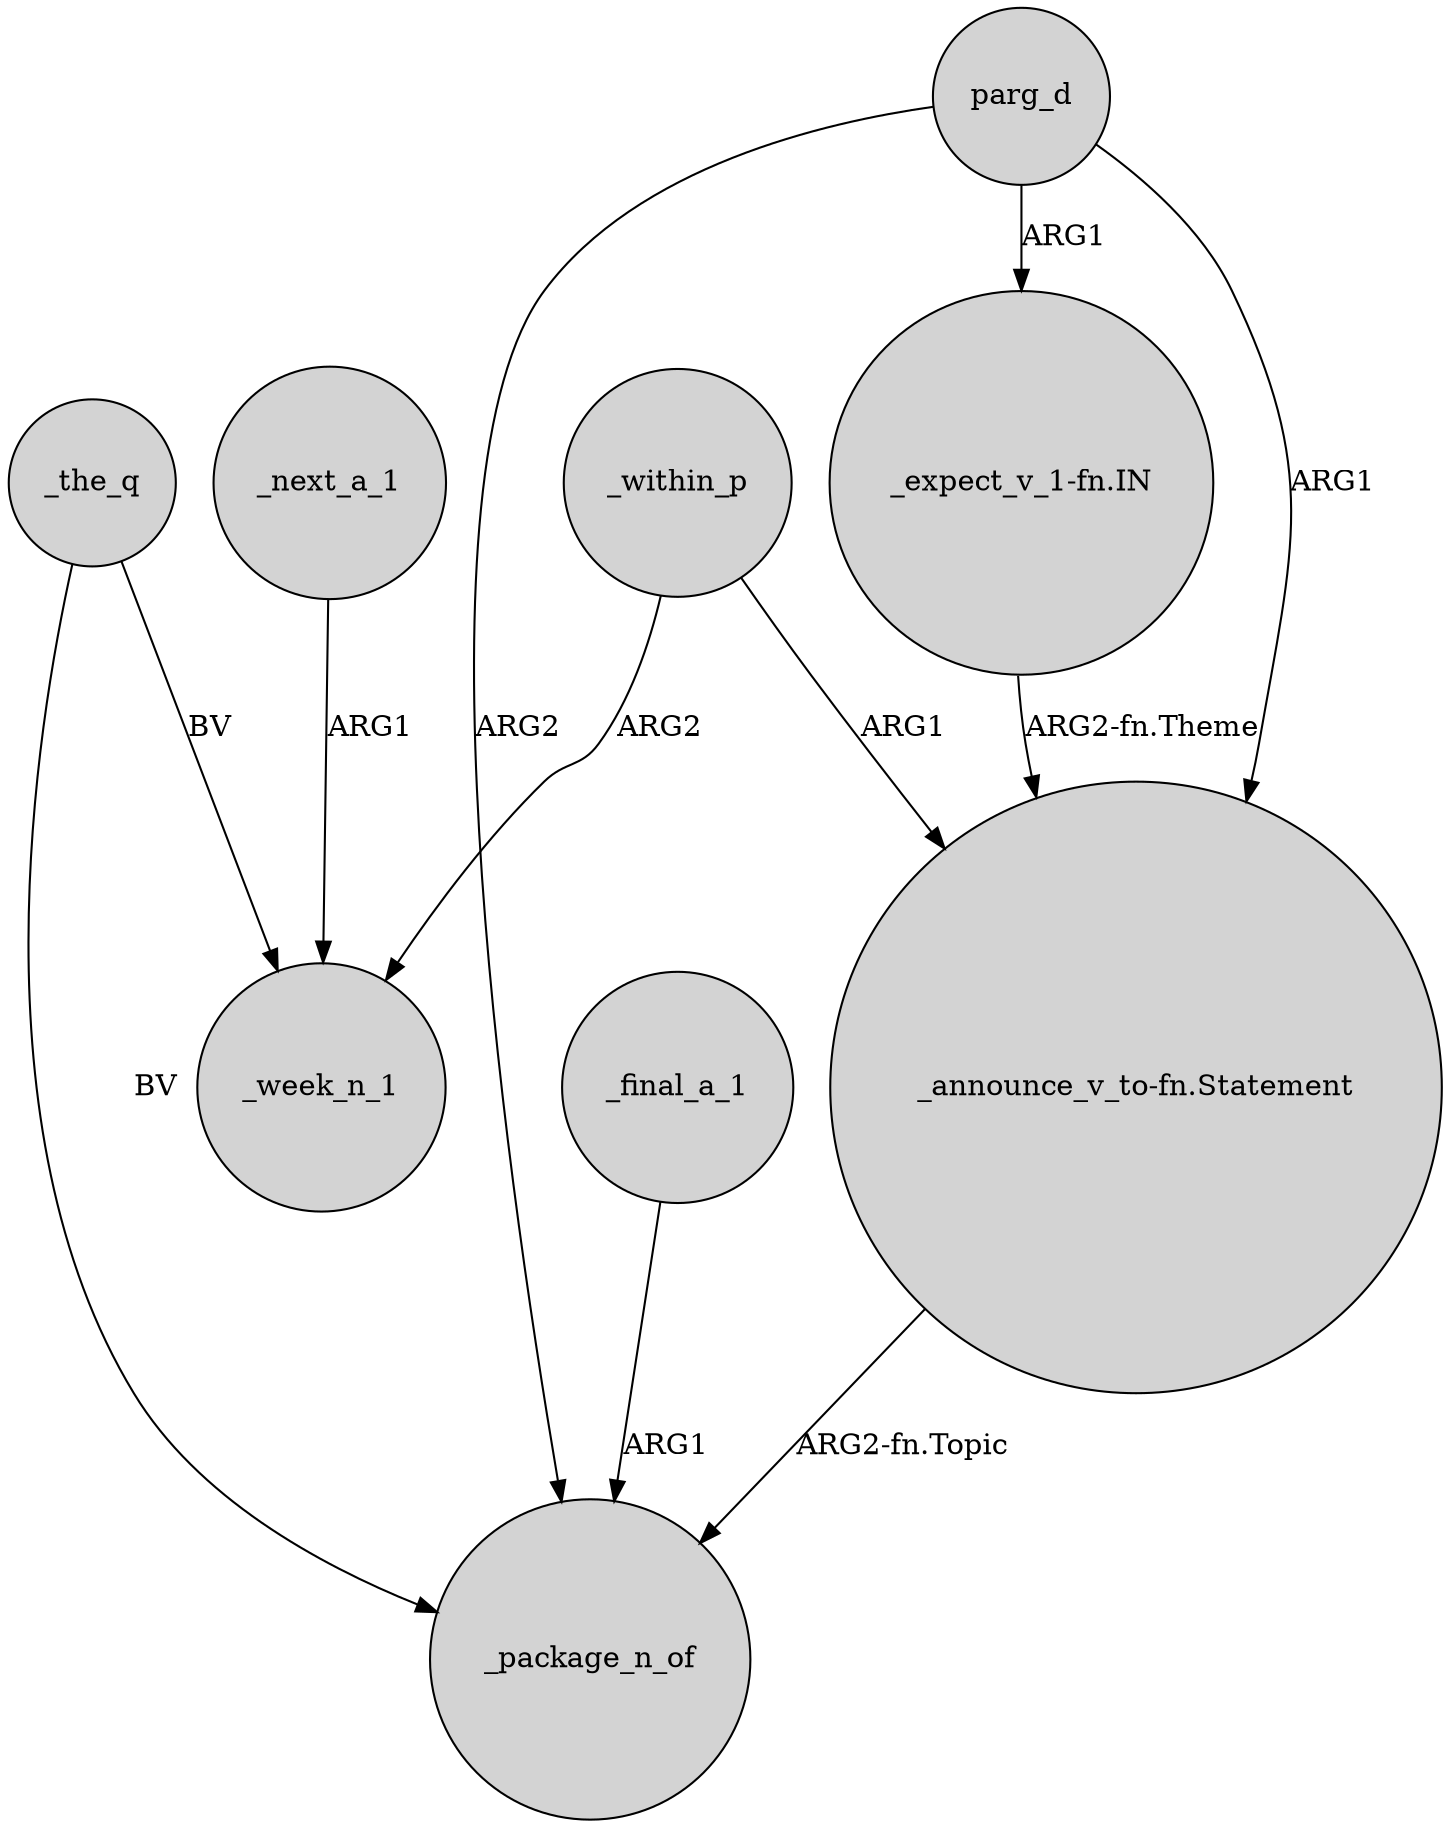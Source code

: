 digraph {
	node [shape=circle style=filled]
	_next_a_1 -> _week_n_1 [label=ARG1]
	parg_d -> "_announce_v_to-fn.Statement" [label=ARG1]
	_final_a_1 -> _package_n_of [label=ARG1]
	_the_q -> _package_n_of [label=BV]
	"_announce_v_to-fn.Statement" -> _package_n_of [label="ARG2-fn.Topic"]
	parg_d -> _package_n_of [label=ARG2]
	parg_d -> "_expect_v_1-fn.IN" [label=ARG1]
	_the_q -> _week_n_1 [label=BV]
	"_expect_v_1-fn.IN" -> "_announce_v_to-fn.Statement" [label="ARG2-fn.Theme"]
	_within_p -> _week_n_1 [label=ARG2]
	_within_p -> "_announce_v_to-fn.Statement" [label=ARG1]
}
